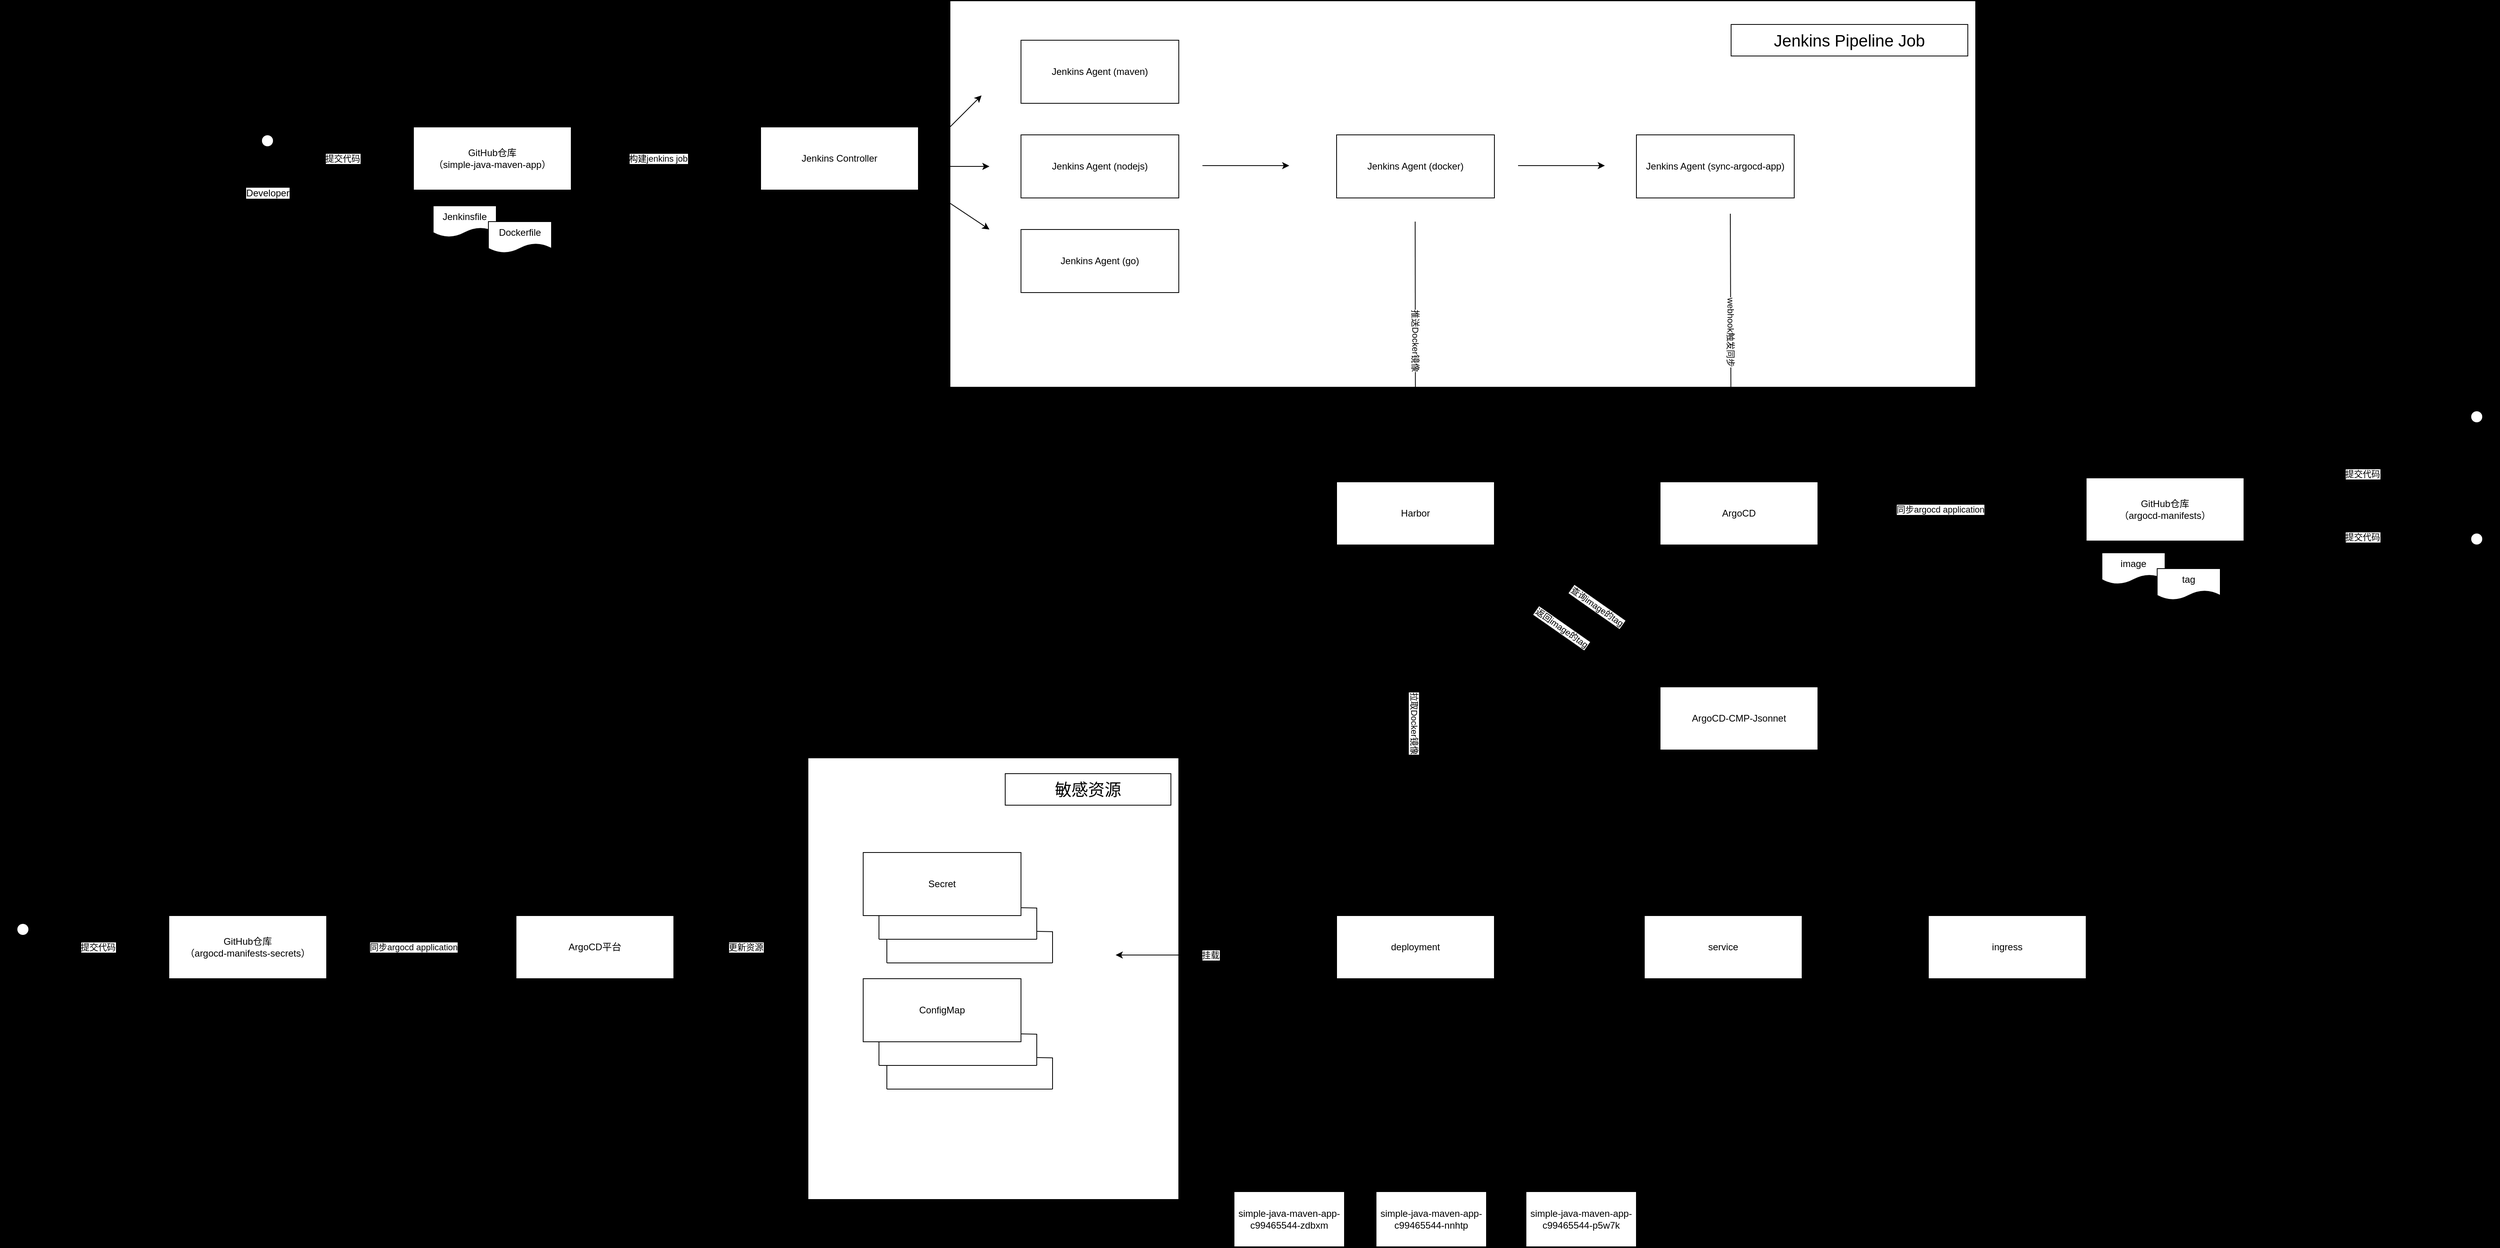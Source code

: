<mxfile version="27.0.9">
  <diagram name="第 1 页" id="5HyX7SRCrdXtjMvmTIK7">
    <mxGraphModel dx="4591" dy="2669" grid="1" gridSize="10" guides="1" tooltips="1" connect="1" arrows="1" fold="1" page="1" pageScale="1" pageWidth="1920" pageHeight="1200" background="#000000" math="0" shadow="0">
      <root>
        <mxCell id="0" />
        <mxCell id="1" parent="0" />
        <mxCell id="Ol25Mjr4HjbO76KpwRX4-79" value="" style="rounded=0;whiteSpace=wrap;html=1;" vertex="1" parent="1">
          <mxGeometry x="1220" y="1420" width="470" height="560" as="geometry" />
        </mxCell>
        <mxCell id="Ol25Mjr4HjbO76KpwRX4-76" value="" style="rounded=0;whiteSpace=wrap;html=1;" vertex="1" parent="1">
          <mxGeometry x="1400" y="460" width="1300" height="490" as="geometry" />
        </mxCell>
        <mxCell id="HNAe3Z1kj6rOSVass_iy-4" value="GitHub仓库&lt;div&gt;（argocd-manifests-secrets）&lt;/div&gt;" style="rounded=0;whiteSpace=wrap;html=1;" parent="1" vertex="1">
          <mxGeometry x="410" y="1620" width="200" height="80" as="geometry" />
        </mxCell>
        <mxCell id="HNAe3Z1kj6rOSVass_iy-5" value="GitOps-SA" style="shape=umlActor;verticalLabelPosition=bottom;verticalAlign=top;html=1;outlineConnect=0;" parent="1" vertex="1">
          <mxGeometry x="210" y="1630" width="30" height="60" as="geometry" />
        </mxCell>
        <mxCell id="HNAe3Z1kj6rOSVass_iy-7" value="" style="endArrow=classic;html=1;rounded=0;" parent="1" edge="1">
          <mxGeometry relative="1" as="geometry">
            <mxPoint x="270" y="1659.66" as="sourcePoint" />
            <mxPoint x="370" y="1659.66" as="targetPoint" />
          </mxGeometry>
        </mxCell>
        <mxCell id="HNAe3Z1kj6rOSVass_iy-8" value="提交代码" style="edgeLabel;resizable=0;html=1;;align=center;verticalAlign=middle;" parent="HNAe3Z1kj6rOSVass_iy-7" connectable="0" vertex="1">
          <mxGeometry relative="1" as="geometry" />
        </mxCell>
        <mxCell id="HNAe3Z1kj6rOSVass_iy-10" value="" style="endArrow=classic;html=1;" parent="1" edge="1">
          <mxGeometry relative="1" as="geometry">
            <mxPoint x="630" y="1660" as="sourcePoint" />
            <mxPoint x="810" y="1660" as="targetPoint" />
          </mxGeometry>
        </mxCell>
        <mxCell id="HNAe3Z1kj6rOSVass_iy-11" value="同步argocd application" style="edgeLabel;resizable=0;html=1;;align=center;verticalAlign=middle;" parent="HNAe3Z1kj6rOSVass_iy-10" connectable="0" vertex="1">
          <mxGeometry relative="1" as="geometry" />
        </mxCell>
        <mxCell id="HNAe3Z1kj6rOSVass_iy-12" value="ArgoCD平台" style="rounded=0;whiteSpace=wrap;html=1;" parent="1" vertex="1">
          <mxGeometry x="850" y="1620" width="200" height="80" as="geometry" />
        </mxCell>
        <mxCell id="HNAe3Z1kj6rOSVass_iy-16" value="" style="endArrow=classic;html=1;rounded=0;" parent="1" edge="1">
          <mxGeometry width="50" height="50" relative="1" as="geometry">
            <mxPoint x="1090" y="1660" as="sourcePoint" />
            <mxPoint x="1210" y="1660" as="targetPoint" />
          </mxGeometry>
        </mxCell>
        <mxCell id="HNAe3Z1kj6rOSVass_iy-17" value="更新资源" style="edgeLabel;html=1;align=center;verticalAlign=middle;resizable=0;points=[];" parent="HNAe3Z1kj6rOSVass_iy-16" vertex="1" connectable="0">
          <mxGeometry x="-0.16" relative="1" as="geometry">
            <mxPoint as="offset" />
          </mxGeometry>
        </mxCell>
        <mxCell id="HNAe3Z1kj6rOSVass_iy-18" value="Secret" style="rounded=0;whiteSpace=wrap;html=1;" parent="1" vertex="1">
          <mxGeometry x="1290" y="1540" width="200" height="80" as="geometry" />
        </mxCell>
        <mxCell id="HNAe3Z1kj6rOSVass_iy-20" value="" style="endArrow=none;html=1;rounded=0;" parent="1" edge="1">
          <mxGeometry width="50" height="50" relative="1" as="geometry">
            <mxPoint x="1310" y="1650" as="sourcePoint" />
            <mxPoint x="1310" y="1620" as="targetPoint" />
          </mxGeometry>
        </mxCell>
        <mxCell id="HNAe3Z1kj6rOSVass_iy-23" value="" style="endArrow=none;html=1;rounded=0;" parent="1" edge="1">
          <mxGeometry width="50" height="50" relative="1" as="geometry">
            <mxPoint x="1510" y="1650" as="sourcePoint" />
            <mxPoint x="1510" y="1610" as="targetPoint" />
          </mxGeometry>
        </mxCell>
        <mxCell id="HNAe3Z1kj6rOSVass_iy-24" value="" style="endArrow=none;html=1;rounded=0;" parent="1" edge="1">
          <mxGeometry width="50" height="50" relative="1" as="geometry">
            <mxPoint x="1310" y="1650" as="sourcePoint" />
            <mxPoint x="1510" y="1650" as="targetPoint" />
            <Array as="points">
              <mxPoint x="1340" y="1650" />
            </Array>
          </mxGeometry>
        </mxCell>
        <mxCell id="HNAe3Z1kj6rOSVass_iy-25" value="" style="endArrow=none;html=1;rounded=0;" parent="1" edge="1">
          <mxGeometry width="50" height="50" relative="1" as="geometry">
            <mxPoint x="1490" y="1610" as="sourcePoint" />
            <mxPoint x="1510" y="1610.4" as="targetPoint" />
          </mxGeometry>
        </mxCell>
        <mxCell id="HNAe3Z1kj6rOSVass_iy-26" value="" style="endArrow=none;html=1;rounded=0;" parent="1" edge="1">
          <mxGeometry width="50" height="50" relative="1" as="geometry">
            <mxPoint x="1320" y="1680" as="sourcePoint" />
            <mxPoint x="1320" y="1650" as="targetPoint" />
          </mxGeometry>
        </mxCell>
        <mxCell id="HNAe3Z1kj6rOSVass_iy-27" value="" style="endArrow=none;html=1;rounded=0;" parent="1" edge="1">
          <mxGeometry width="50" height="50" relative="1" as="geometry">
            <mxPoint x="1320" y="1680" as="sourcePoint" />
            <mxPoint x="1530" y="1680" as="targetPoint" />
            <Array as="points">
              <mxPoint x="1350" y="1680" />
            </Array>
          </mxGeometry>
        </mxCell>
        <mxCell id="HNAe3Z1kj6rOSVass_iy-28" value="" style="endArrow=none;html=1;rounded=0;" parent="1" edge="1">
          <mxGeometry width="50" height="50" relative="1" as="geometry">
            <mxPoint x="1530" y="1680" as="sourcePoint" />
            <mxPoint x="1530" y="1640" as="targetPoint" />
          </mxGeometry>
        </mxCell>
        <mxCell id="HNAe3Z1kj6rOSVass_iy-29" value="" style="endArrow=none;html=1;rounded=0;" parent="1" edge="1">
          <mxGeometry width="50" height="50" relative="1" as="geometry">
            <mxPoint x="1510" y="1640" as="sourcePoint" />
            <mxPoint x="1530" y="1640.4" as="targetPoint" />
          </mxGeometry>
        </mxCell>
        <mxCell id="HNAe3Z1kj6rOSVass_iy-30" value="ConfigMap" style="rounded=0;whiteSpace=wrap;html=1;" parent="1" vertex="1">
          <mxGeometry x="1290" y="1700" width="200" height="80" as="geometry" />
        </mxCell>
        <mxCell id="HNAe3Z1kj6rOSVass_iy-31" value="" style="endArrow=none;html=1;rounded=0;" parent="1" edge="1">
          <mxGeometry width="50" height="50" relative="1" as="geometry">
            <mxPoint x="1310" y="1810" as="sourcePoint" />
            <mxPoint x="1310" y="1780" as="targetPoint" />
          </mxGeometry>
        </mxCell>
        <mxCell id="HNAe3Z1kj6rOSVass_iy-32" value="" style="endArrow=none;html=1;rounded=0;" parent="1" edge="1">
          <mxGeometry width="50" height="50" relative="1" as="geometry">
            <mxPoint x="1510" y="1810" as="sourcePoint" />
            <mxPoint x="1510" y="1770" as="targetPoint" />
          </mxGeometry>
        </mxCell>
        <mxCell id="HNAe3Z1kj6rOSVass_iy-33" value="" style="endArrow=none;html=1;rounded=0;" parent="1" edge="1">
          <mxGeometry width="50" height="50" relative="1" as="geometry">
            <mxPoint x="1310" y="1810" as="sourcePoint" />
            <mxPoint x="1510" y="1810" as="targetPoint" />
            <Array as="points">
              <mxPoint x="1340" y="1810" />
            </Array>
          </mxGeometry>
        </mxCell>
        <mxCell id="HNAe3Z1kj6rOSVass_iy-34" value="" style="endArrow=none;html=1;rounded=0;" parent="1" edge="1">
          <mxGeometry width="50" height="50" relative="1" as="geometry">
            <mxPoint x="1490" y="1770" as="sourcePoint" />
            <mxPoint x="1510" y="1770.4" as="targetPoint" />
          </mxGeometry>
        </mxCell>
        <mxCell id="HNAe3Z1kj6rOSVass_iy-35" value="" style="endArrow=none;html=1;rounded=0;" parent="1" edge="1">
          <mxGeometry width="50" height="50" relative="1" as="geometry">
            <mxPoint x="1320" y="1840" as="sourcePoint" />
            <mxPoint x="1320" y="1810" as="targetPoint" />
          </mxGeometry>
        </mxCell>
        <mxCell id="HNAe3Z1kj6rOSVass_iy-36" value="" style="endArrow=none;html=1;rounded=0;" parent="1" edge="1">
          <mxGeometry width="50" height="50" relative="1" as="geometry">
            <mxPoint x="1320" y="1840" as="sourcePoint" />
            <mxPoint x="1530" y="1840" as="targetPoint" />
            <Array as="points">
              <mxPoint x="1350" y="1840" />
            </Array>
          </mxGeometry>
        </mxCell>
        <mxCell id="HNAe3Z1kj6rOSVass_iy-37" value="" style="endArrow=none;html=1;rounded=0;" parent="1" edge="1">
          <mxGeometry width="50" height="50" relative="1" as="geometry">
            <mxPoint x="1530" y="1840" as="sourcePoint" />
            <mxPoint x="1530" y="1800" as="targetPoint" />
          </mxGeometry>
        </mxCell>
        <mxCell id="HNAe3Z1kj6rOSVass_iy-38" value="" style="endArrow=none;html=1;rounded=0;" parent="1" edge="1">
          <mxGeometry width="50" height="50" relative="1" as="geometry">
            <mxPoint x="1510" y="1800" as="sourcePoint" />
            <mxPoint x="1530" y="1800.4" as="targetPoint" />
          </mxGeometry>
        </mxCell>
        <mxCell id="HNAe3Z1kj6rOSVass_iy-39" value="GitHub仓库&lt;div&gt;（simple-java-maven-app）&lt;/div&gt;" style="rounded=0;whiteSpace=wrap;html=1;labelBackgroundColor=default;fontColor=default;" parent="1" vertex="1">
          <mxGeometry x="720" y="620" width="200" height="80" as="geometry" />
        </mxCell>
        <mxCell id="HNAe3Z1kj6rOSVass_iy-40" value="Developer" style="shape=umlActor;verticalLabelPosition=bottom;verticalAlign=top;html=1;outlineConnect=0;labelBackgroundColor=default;fontColor=default;" parent="1" vertex="1">
          <mxGeometry x="520" y="630" width="30" height="60" as="geometry" />
        </mxCell>
        <mxCell id="HNAe3Z1kj6rOSVass_iy-41" value="" style="endArrow=classic;html=1;rounded=0;labelBackgroundColor=default;fontColor=default;" parent="1" edge="1">
          <mxGeometry relative="1" as="geometry">
            <mxPoint x="580" y="659.66" as="sourcePoint" />
            <mxPoint x="680" y="659.66" as="targetPoint" />
          </mxGeometry>
        </mxCell>
        <mxCell id="HNAe3Z1kj6rOSVass_iy-42" value="提交代码" style="edgeLabel;resizable=0;html=1;;align=center;verticalAlign=middle;labelBackgroundColor=default;fontColor=default;" parent="HNAe3Z1kj6rOSVass_iy-41" connectable="0" vertex="1">
          <mxGeometry relative="1" as="geometry" />
        </mxCell>
        <mxCell id="HNAe3Z1kj6rOSVass_iy-44" value="" style="endArrow=classic;html=1;labelBackgroundColor=default;fontColor=default;" parent="1" edge="1">
          <mxGeometry relative="1" as="geometry">
            <mxPoint x="940" y="660" as="sourcePoint" />
            <mxPoint x="1120" y="660" as="targetPoint" />
          </mxGeometry>
        </mxCell>
        <mxCell id="HNAe3Z1kj6rOSVass_iy-45" value="构建jenkins job" style="edgeLabel;resizable=0;html=1;;align=center;verticalAlign=middle;labelBackgroundColor=default;fontColor=default;" parent="HNAe3Z1kj6rOSVass_iy-44" connectable="0" vertex="1">
          <mxGeometry relative="1" as="geometry" />
        </mxCell>
        <mxCell id="HNAe3Z1kj6rOSVass_iy-46" value="Jenkins Controller" style="rounded=0;whiteSpace=wrap;html=1;labelBackgroundColor=default;fontColor=default;" parent="1" vertex="1">
          <mxGeometry x="1160" y="620" width="200" height="80" as="geometry" />
        </mxCell>
        <mxCell id="Ol25Mjr4HjbO76KpwRX4-1" value="Jenkins Agent (maven)" style="rounded=0;whiteSpace=wrap;html=1;labelBackgroundColor=default;fontColor=default;" vertex="1" parent="1">
          <mxGeometry x="1490" y="510" width="200" height="80" as="geometry" />
        </mxCell>
        <mxCell id="Ol25Mjr4HjbO76KpwRX4-2" value="Jenkins Agent (nodejs)" style="rounded=0;whiteSpace=wrap;html=1;labelBackgroundColor=default;fontColor=default;" vertex="1" parent="1">
          <mxGeometry x="1490" y="630" width="200" height="80" as="geometry" />
        </mxCell>
        <mxCell id="Ol25Mjr4HjbO76KpwRX4-3" value="Jenkins Agent (go)" style="rounded=0;whiteSpace=wrap;html=1;labelBackgroundColor=default;fontColor=default;" vertex="1" parent="1">
          <mxGeometry x="1490" y="750" width="200" height="80" as="geometry" />
        </mxCell>
        <mxCell id="Ol25Mjr4HjbO76KpwRX4-7" value="" style="endArrow=classic;html=1;rounded=0;" edge="1" parent="1">
          <mxGeometry width="50" height="50" relative="1" as="geometry">
            <mxPoint x="1390" y="630" as="sourcePoint" />
            <mxPoint x="1440" y="580" as="targetPoint" />
          </mxGeometry>
        </mxCell>
        <mxCell id="Ol25Mjr4HjbO76KpwRX4-8" value="" style="endArrow=classic;html=1;rounded=0;" edge="1" parent="1">
          <mxGeometry width="50" height="50" relative="1" as="geometry">
            <mxPoint x="1390" y="710" as="sourcePoint" />
            <mxPoint x="1450" y="750" as="targetPoint" />
          </mxGeometry>
        </mxCell>
        <mxCell id="Ol25Mjr4HjbO76KpwRX4-9" value="" style="endArrow=classic;html=1;rounded=0;" edge="1" parent="1">
          <mxGeometry width="50" height="50" relative="1" as="geometry">
            <mxPoint x="1390" y="670" as="sourcePoint" />
            <mxPoint x="1450" y="670" as="targetPoint" />
          </mxGeometry>
        </mxCell>
        <mxCell id="Ol25Mjr4HjbO76KpwRX4-11" value="" style="endArrow=classic;html=1;rounded=0;" edge="1" parent="1">
          <mxGeometry width="50" height="50" relative="1" as="geometry">
            <mxPoint x="1720" y="669" as="sourcePoint" />
            <mxPoint x="1830" y="669" as="targetPoint" />
          </mxGeometry>
        </mxCell>
        <mxCell id="Ol25Mjr4HjbO76KpwRX4-12" value="Jenkins Agent (docker)" style="rounded=0;whiteSpace=wrap;html=1;labelBackgroundColor=default;fontColor=default;" vertex="1" parent="1">
          <mxGeometry x="1890" y="630" width="200" height="80" as="geometry" />
        </mxCell>
        <mxCell id="Ol25Mjr4HjbO76KpwRX4-13" value="Jenkins Agent (sync-argocd-app)" style="rounded=0;whiteSpace=wrap;html=1;labelBackgroundColor=default;fontColor=default;" vertex="1" parent="1">
          <mxGeometry x="2270" y="630" width="200" height="80" as="geometry" />
        </mxCell>
        <mxCell id="Ol25Mjr4HjbO76KpwRX4-14" value="" style="endArrow=classic;html=1;rounded=0;" edge="1" parent="1">
          <mxGeometry width="50" height="50" relative="1" as="geometry">
            <mxPoint x="2120" y="669" as="sourcePoint" />
            <mxPoint x="2230" y="669" as="targetPoint" />
          </mxGeometry>
        </mxCell>
        <mxCell id="Ol25Mjr4HjbO76KpwRX4-21" value="" style="endArrow=classic;html=1;rounded=0;" edge="1" parent="1">
          <mxGeometry relative="1" as="geometry">
            <mxPoint x="1989.58" y="740" as="sourcePoint" />
            <mxPoint x="1990" y="1040" as="targetPoint" />
          </mxGeometry>
        </mxCell>
        <mxCell id="Ol25Mjr4HjbO76KpwRX4-22" value="推送Docker镜像" style="edgeLabel;resizable=0;html=1;;align=center;verticalAlign=middle;rotation=90;" connectable="0" vertex="1" parent="Ol25Mjr4HjbO76KpwRX4-21">
          <mxGeometry relative="1" as="geometry" />
        </mxCell>
        <mxCell id="Ol25Mjr4HjbO76KpwRX4-25" value="" style="endArrow=classic;html=1;rounded=0;" edge="1" parent="1">
          <mxGeometry relative="1" as="geometry">
            <mxPoint x="2389" y="730" as="sourcePoint" />
            <mxPoint x="2390" y="1030" as="targetPoint" />
          </mxGeometry>
        </mxCell>
        <mxCell id="Ol25Mjr4HjbO76KpwRX4-26" value="webhook触发同步" style="edgeLabel;resizable=0;html=1;;align=center;verticalAlign=middle;rotation=90;" connectable="0" vertex="1" parent="Ol25Mjr4HjbO76KpwRX4-25">
          <mxGeometry relative="1" as="geometry" />
        </mxCell>
        <mxCell id="Ol25Mjr4HjbO76KpwRX4-27" value="Harbor" style="rounded=0;whiteSpace=wrap;html=1;labelBackgroundColor=default;fontColor=default;" vertex="1" parent="1">
          <mxGeometry x="1890" y="1070" width="200" height="80" as="geometry" />
        </mxCell>
        <mxCell id="Ol25Mjr4HjbO76KpwRX4-31" value="deployment" style="rounded=0;whiteSpace=wrap;html=1;labelBackgroundColor=default;fontColor=default;" vertex="1" parent="1">
          <mxGeometry x="1890" y="1620" width="200" height="80" as="geometry" />
        </mxCell>
        <mxCell id="Ol25Mjr4HjbO76KpwRX4-32" value="service" style="rounded=0;whiteSpace=wrap;html=1;labelBackgroundColor=default;fontColor=default;" vertex="1" parent="1">
          <mxGeometry x="2280" y="1620" width="200" height="80" as="geometry" />
        </mxCell>
        <mxCell id="Ol25Mjr4HjbO76KpwRX4-33" value="ingress" style="rounded=0;whiteSpace=wrap;html=1;labelBackgroundColor=default;fontColor=default;" vertex="1" parent="1">
          <mxGeometry x="2640" y="1620" width="200" height="80" as="geometry" />
        </mxCell>
        <mxCell id="Ol25Mjr4HjbO76KpwRX4-34" value="ArgoCD" style="rounded=0;whiteSpace=wrap;html=1;labelBackgroundColor=default;fontColor=default;" vertex="1" parent="1">
          <mxGeometry x="2300" y="1070" width="200" height="80" as="geometry" />
        </mxCell>
        <mxCell id="Ol25Mjr4HjbO76KpwRX4-35" value="挂载" style="endArrow=classic;html=1;rounded=0;" edge="1" parent="1">
          <mxGeometry relative="1" as="geometry">
            <mxPoint x="1850" y="1670" as="sourcePoint" />
            <mxPoint x="1610" y="1670" as="targetPoint" />
          </mxGeometry>
        </mxCell>
        <mxCell id="Ol25Mjr4HjbO76KpwRX4-38" value="" style="endArrow=classic;html=1;rounded=0;" edge="1" parent="1">
          <mxGeometry width="50" height="50" relative="1" as="geometry">
            <mxPoint x="1999.66" y="1710" as="sourcePoint" />
            <mxPoint x="2000" y="1950" as="targetPoint" />
          </mxGeometry>
        </mxCell>
        <mxCell id="Ol25Mjr4HjbO76KpwRX4-39" value="" style="endArrow=classic;html=1;rounded=0;" edge="1" parent="1">
          <mxGeometry width="50" height="50" relative="1" as="geometry">
            <mxPoint x="1980" y="1710" as="sourcePoint" />
            <mxPoint x="1870" y="1950" as="targetPoint" />
          </mxGeometry>
        </mxCell>
        <mxCell id="Ol25Mjr4HjbO76KpwRX4-40" value="" style="endArrow=classic;html=1;rounded=0;" edge="1" parent="1">
          <mxGeometry width="50" height="50" relative="1" as="geometry">
            <mxPoint x="2020" y="1710" as="sourcePoint" />
            <mxPoint x="2150" y="1950" as="targetPoint" />
          </mxGeometry>
        </mxCell>
        <mxCell id="Ol25Mjr4HjbO76KpwRX4-41" value="simple-java-maven-app-c99465544-zdbxm" style="rounded=0;whiteSpace=wrap;html=1;labelBackgroundColor=default;fontColor=default;" vertex="1" parent="1">
          <mxGeometry x="1760" y="1970" width="140" height="70" as="geometry" />
        </mxCell>
        <mxCell id="Ol25Mjr4HjbO76KpwRX4-42" value="simple-java-maven-app-c99465544-nnhtp" style="rounded=0;whiteSpace=wrap;html=1;labelBackgroundColor=default;fontColor=default;" vertex="1" parent="1">
          <mxGeometry x="1940" y="1970" width="140" height="70" as="geometry" />
        </mxCell>
        <mxCell id="Ol25Mjr4HjbO76KpwRX4-43" value="simple-java-maven-app-c99465544-p5w7k" style="rounded=0;whiteSpace=wrap;html=1;labelBackgroundColor=default;fontColor=default;" vertex="1" parent="1">
          <mxGeometry x="2130" y="1970" width="140" height="70" as="geometry" />
        </mxCell>
        <mxCell id="Ol25Mjr4HjbO76KpwRX4-44" value="ArgoCD-CMP-Jsonnet" style="rounded=0;whiteSpace=wrap;html=1;labelBackgroundColor=default;fontColor=default;" vertex="1" parent="1">
          <mxGeometry x="2300" y="1330" width="200" height="80" as="geometry" />
        </mxCell>
        <mxCell id="Ol25Mjr4HjbO76KpwRX4-45" value="" style="endArrow=classic;html=1;rounded=0;" edge="1" parent="1">
          <mxGeometry width="50" height="50" relative="1" as="geometry">
            <mxPoint x="2350" y="1430" as="sourcePoint" />
            <mxPoint x="2040" y="1600" as="targetPoint" />
          </mxGeometry>
        </mxCell>
        <mxCell id="Ol25Mjr4HjbO76KpwRX4-46" value="" style="endArrow=classic;html=1;rounded=0;" edge="1" parent="1">
          <mxGeometry width="50" height="50" relative="1" as="geometry">
            <mxPoint x="2389" y="1430" as="sourcePoint" />
            <mxPoint x="2389" y="1610" as="targetPoint" />
          </mxGeometry>
        </mxCell>
        <mxCell id="Ol25Mjr4HjbO76KpwRX4-47" value="" style="endArrow=classic;html=1;rounded=0;" edge="1" parent="1">
          <mxGeometry width="50" height="50" relative="1" as="geometry">
            <mxPoint x="2430" y="1430" as="sourcePoint" />
            <mxPoint x="2760" y="1600" as="targetPoint" />
          </mxGeometry>
        </mxCell>
        <mxCell id="Ol25Mjr4HjbO76KpwRX4-48" value="" style="endArrow=classic;html=1;rounded=0;" edge="1" parent="1">
          <mxGeometry width="50" height="50" relative="1" as="geometry">
            <mxPoint x="2389" y="1180" as="sourcePoint" />
            <mxPoint x="2389" y="1310" as="targetPoint" />
          </mxGeometry>
        </mxCell>
        <mxCell id="Ol25Mjr4HjbO76KpwRX4-49" value="Jenkinsfile" style="shape=document;whiteSpace=wrap;html=1;boundedLbl=1;" vertex="1" parent="1">
          <mxGeometry x="745" y="720" width="80" height="40" as="geometry" />
        </mxCell>
        <mxCell id="Ol25Mjr4HjbO76KpwRX4-51" value="Dockerfile" style="shape=document;whiteSpace=wrap;html=1;boundedLbl=1;" vertex="1" parent="1">
          <mxGeometry x="815" y="740" width="80" height="40" as="geometry" />
        </mxCell>
        <mxCell id="Ol25Mjr4HjbO76KpwRX4-55" value="" style="endArrow=classic;html=1;rounded=0;entryX=0.5;entryY=0;entryDx=0;entryDy=0;" edge="1" parent="1">
          <mxGeometry relative="1" as="geometry">
            <mxPoint x="1990" y="1591.5" as="sourcePoint" />
            <mxPoint x="1990" y="1160" as="targetPoint" />
          </mxGeometry>
        </mxCell>
        <mxCell id="Ol25Mjr4HjbO76KpwRX4-56" value="拉取Docker镜像" style="edgeLabel;resizable=0;html=1;;align=center;verticalAlign=middle;rotation=90;" connectable="0" vertex="1" parent="Ol25Mjr4HjbO76KpwRX4-55">
          <mxGeometry relative="1" as="geometry">
            <mxPoint x="-1" as="offset" />
          </mxGeometry>
        </mxCell>
        <mxCell id="Ol25Mjr4HjbO76KpwRX4-57" value="GitHub仓库&lt;div&gt;（argocd-manifests）&lt;/div&gt;" style="rounded=0;whiteSpace=wrap;html=1;" vertex="1" parent="1">
          <mxGeometry x="2840" y="1065" width="200" height="80" as="geometry" />
        </mxCell>
        <mxCell id="Ol25Mjr4HjbO76KpwRX4-58" value="GitOps-SA" style="shape=umlActor;verticalLabelPosition=bottom;verticalAlign=top;html=1;outlineConnect=0;" vertex="1" parent="1">
          <mxGeometry x="3320" y="980" width="30" height="60" as="geometry" />
        </mxCell>
        <mxCell id="Ol25Mjr4HjbO76KpwRX4-59" value="" style="endArrow=classic;html=1;rounded=0;" edge="1" parent="1">
          <mxGeometry relative="1" as="geometry">
            <mxPoint x="3290" y="1025" as="sourcePoint" />
            <mxPoint x="3090" y="1095" as="targetPoint" />
          </mxGeometry>
        </mxCell>
        <mxCell id="Ol25Mjr4HjbO76KpwRX4-60" value="提交代码" style="edgeLabel;resizable=0;html=1;;align=center;verticalAlign=middle;" connectable="0" vertex="1" parent="Ol25Mjr4HjbO76KpwRX4-59">
          <mxGeometry relative="1" as="geometry" />
        </mxCell>
        <mxCell id="Ol25Mjr4HjbO76KpwRX4-62" value="" style="endArrow=classic;html=1;" edge="1" parent="1">
          <mxGeometry relative="1" as="geometry">
            <mxPoint x="2780" y="1105" as="sourcePoint" />
            <mxPoint x="2530" y="1105" as="targetPoint" />
          </mxGeometry>
        </mxCell>
        <mxCell id="Ol25Mjr4HjbO76KpwRX4-63" value="同步argocd application" style="edgeLabel;resizable=0;html=1;;align=center;verticalAlign=middle;" connectable="0" vertex="1" parent="Ol25Mjr4HjbO76KpwRX4-62">
          <mxGeometry relative="1" as="geometry" />
        </mxCell>
        <mxCell id="Ol25Mjr4HjbO76KpwRX4-64" value="Developer" style="shape=umlActor;verticalLabelPosition=bottom;verticalAlign=top;html=1;outlineConnect=0;" vertex="1" parent="1">
          <mxGeometry x="3320" y="1135" width="30" height="60" as="geometry" />
        </mxCell>
        <mxCell id="Ol25Mjr4HjbO76KpwRX4-65" value="" style="endArrow=classic;html=1;rounded=0;" edge="1" parent="1">
          <mxGeometry relative="1" as="geometry">
            <mxPoint x="3290" y="1165" as="sourcePoint" />
            <mxPoint x="3090" y="1115" as="targetPoint" />
          </mxGeometry>
        </mxCell>
        <mxCell id="Ol25Mjr4HjbO76KpwRX4-66" value="提交代码" style="edgeLabel;resizable=0;html=1;;align=center;verticalAlign=middle;" connectable="0" vertex="1" parent="Ol25Mjr4HjbO76KpwRX4-65">
          <mxGeometry relative="1" as="geometry" />
        </mxCell>
        <mxCell id="Ol25Mjr4HjbO76KpwRX4-68" value="image" style="shape=document;whiteSpace=wrap;html=1;boundedLbl=1;" vertex="1" parent="1">
          <mxGeometry x="2860" y="1160" width="80" height="40" as="geometry" />
        </mxCell>
        <mxCell id="Ol25Mjr4HjbO76KpwRX4-69" value="tag" style="shape=document;whiteSpace=wrap;html=1;boundedLbl=1;" vertex="1" parent="1">
          <mxGeometry x="2930" y="1180" width="80" height="40" as="geometry" />
        </mxCell>
        <mxCell id="Ol25Mjr4HjbO76KpwRX4-72" value="" style="endArrow=classic;html=1;rounded=0;" edge="1" parent="1">
          <mxGeometry relative="1" as="geometry">
            <mxPoint x="2340" y="1320" as="sourcePoint" />
            <mxPoint x="2100" y="1135" as="targetPoint" />
          </mxGeometry>
        </mxCell>
        <mxCell id="Ol25Mjr4HjbO76KpwRX4-73" value="查询image的tag" style="edgeLabel;resizable=0;html=1;;align=center;verticalAlign=middle;rotation=35;" connectable="0" vertex="1" parent="Ol25Mjr4HjbO76KpwRX4-72">
          <mxGeometry relative="1" as="geometry" />
        </mxCell>
        <mxCell id="Ol25Mjr4HjbO76KpwRX4-74" value="" style="endArrow=classic;html=1;rounded=0;" edge="1" parent="1">
          <mxGeometry relative="1" as="geometry">
            <mxPoint x="2060" y="1160" as="sourcePoint" />
            <mxPoint x="2290" y="1350" as="targetPoint" />
          </mxGeometry>
        </mxCell>
        <mxCell id="Ol25Mjr4HjbO76KpwRX4-75" value="返回image的tag" style="edgeLabel;resizable=0;html=1;;align=center;verticalAlign=middle;rotation=35;" connectable="0" vertex="1" parent="Ol25Mjr4HjbO76KpwRX4-74">
          <mxGeometry relative="1" as="geometry" />
        </mxCell>
        <mxCell id="Ol25Mjr4HjbO76KpwRX4-78" value="&lt;font style=&quot;font-size: 21px;&quot;&gt;Jenkins Pipeline Job&lt;/font&gt;" style="text;html=1;align=center;verticalAlign=middle;whiteSpace=wrap;rounded=0;strokeColor=default;" vertex="1" parent="1">
          <mxGeometry x="2390" y="490" width="300" height="40" as="geometry" />
        </mxCell>
        <mxCell id="Ol25Mjr4HjbO76KpwRX4-80" value="&lt;font style=&quot;font-size: 21px;&quot;&gt;敏感资源&lt;/font&gt;" style="text;html=1;align=center;verticalAlign=middle;whiteSpace=wrap;rounded=0;strokeColor=default;" vertex="1" parent="1">
          <mxGeometry x="1470" y="1440" width="210" height="40" as="geometry" />
        </mxCell>
      </root>
    </mxGraphModel>
  </diagram>
</mxfile>
